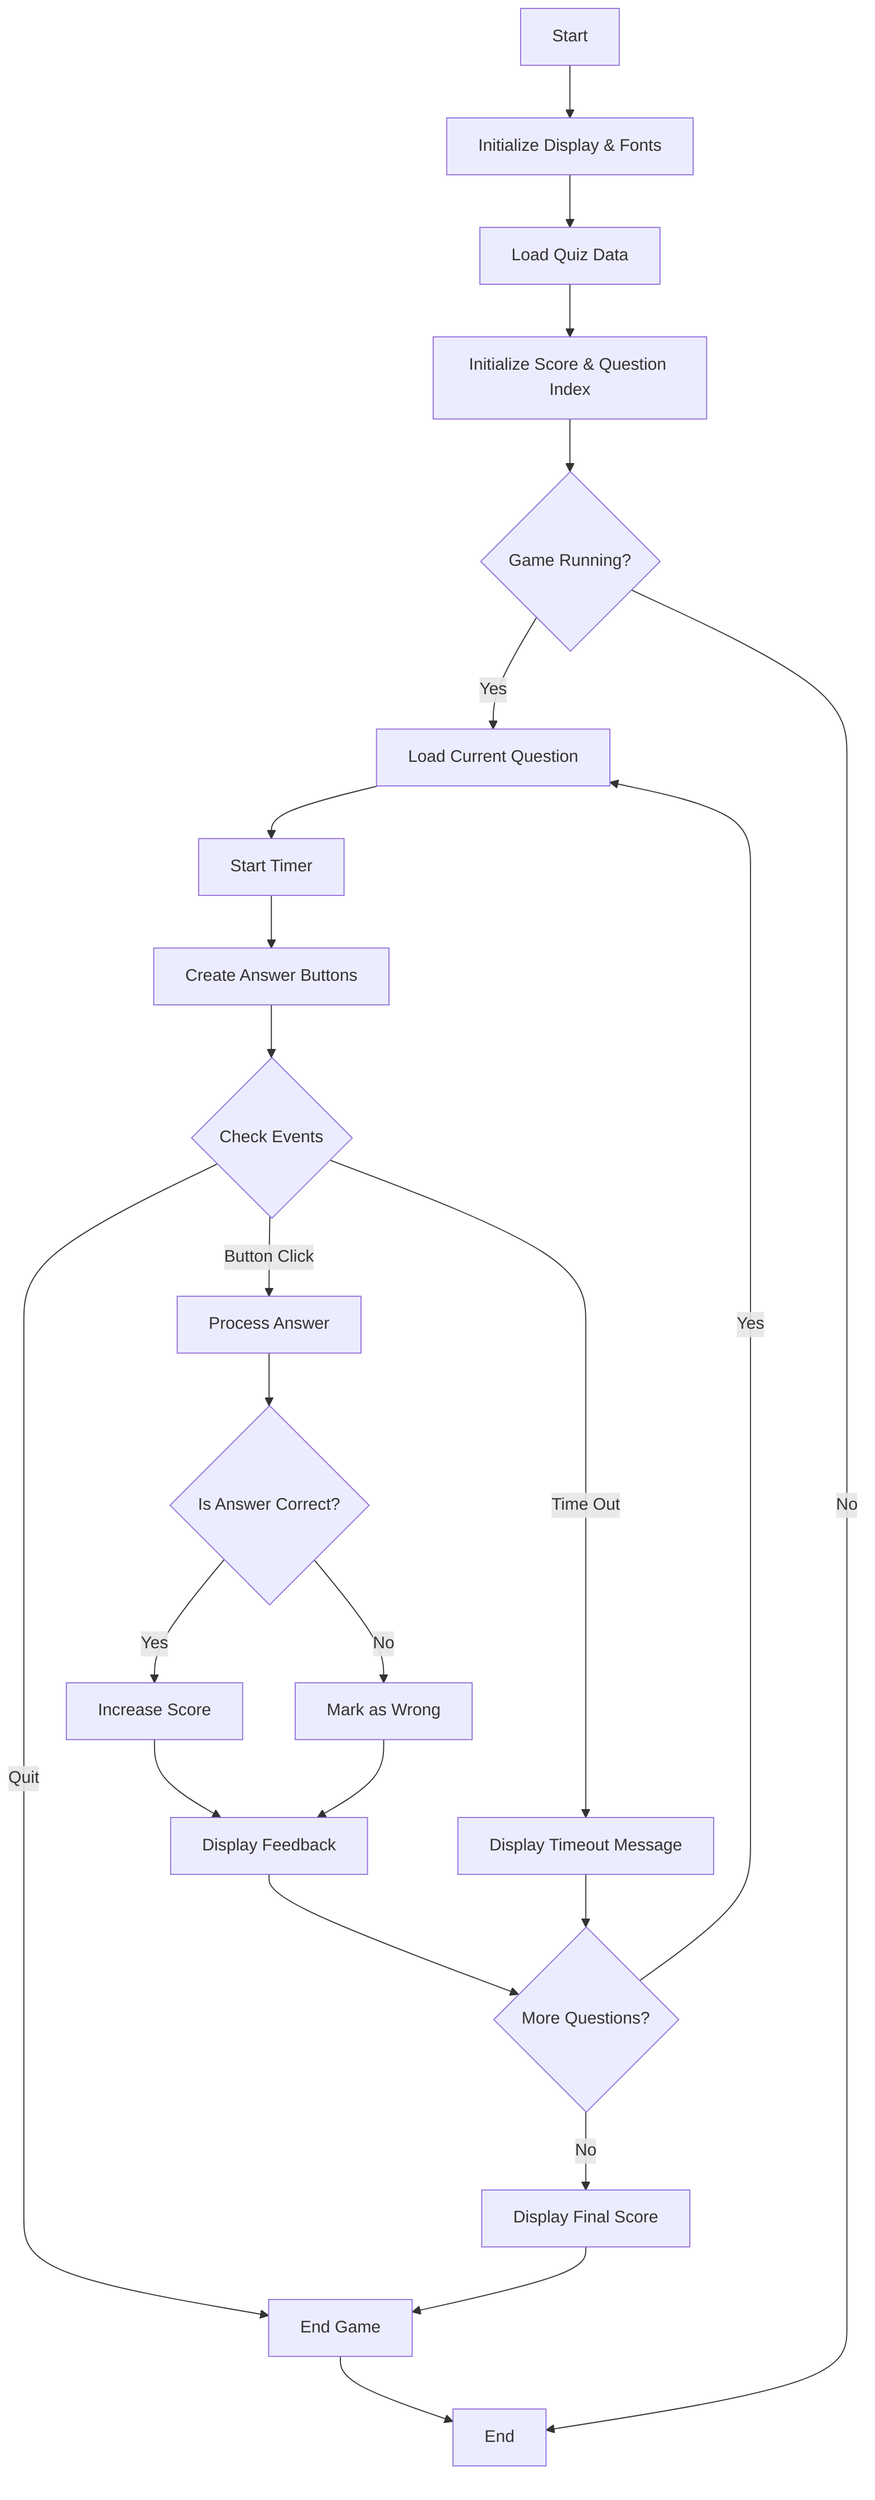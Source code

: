 flowchart TD
    A[Start] --> B[Initialize Display & Fonts]
    B --> C[Load Quiz Data]
    C --> D[Initialize Score & Question Index]
    D --> E{Game Running?}
    E -->|Yes| F[Load Current Question]
    F --> G[Start Timer]
    G --> H[Create Answer Buttons]
    H --> I{Check Events}
    I -->|Time Out| J[Display Timeout Message]
    I -->|Button Click| K[Process Answer]
    I -->|Quit| Q[End Game]
    K --> L{Is Answer Correct?}
    L -->|Yes| M[Increase Score]
    L -->|No| N[Mark as Wrong]
    M & N --> O[Display Feedback]
    O --> P{More Questions?}
    J --> P
    P -->|Yes| F
    P -->|No| R[Display Final Score]
    R --> Q
    Q --> S[End]
    E -->|No| S